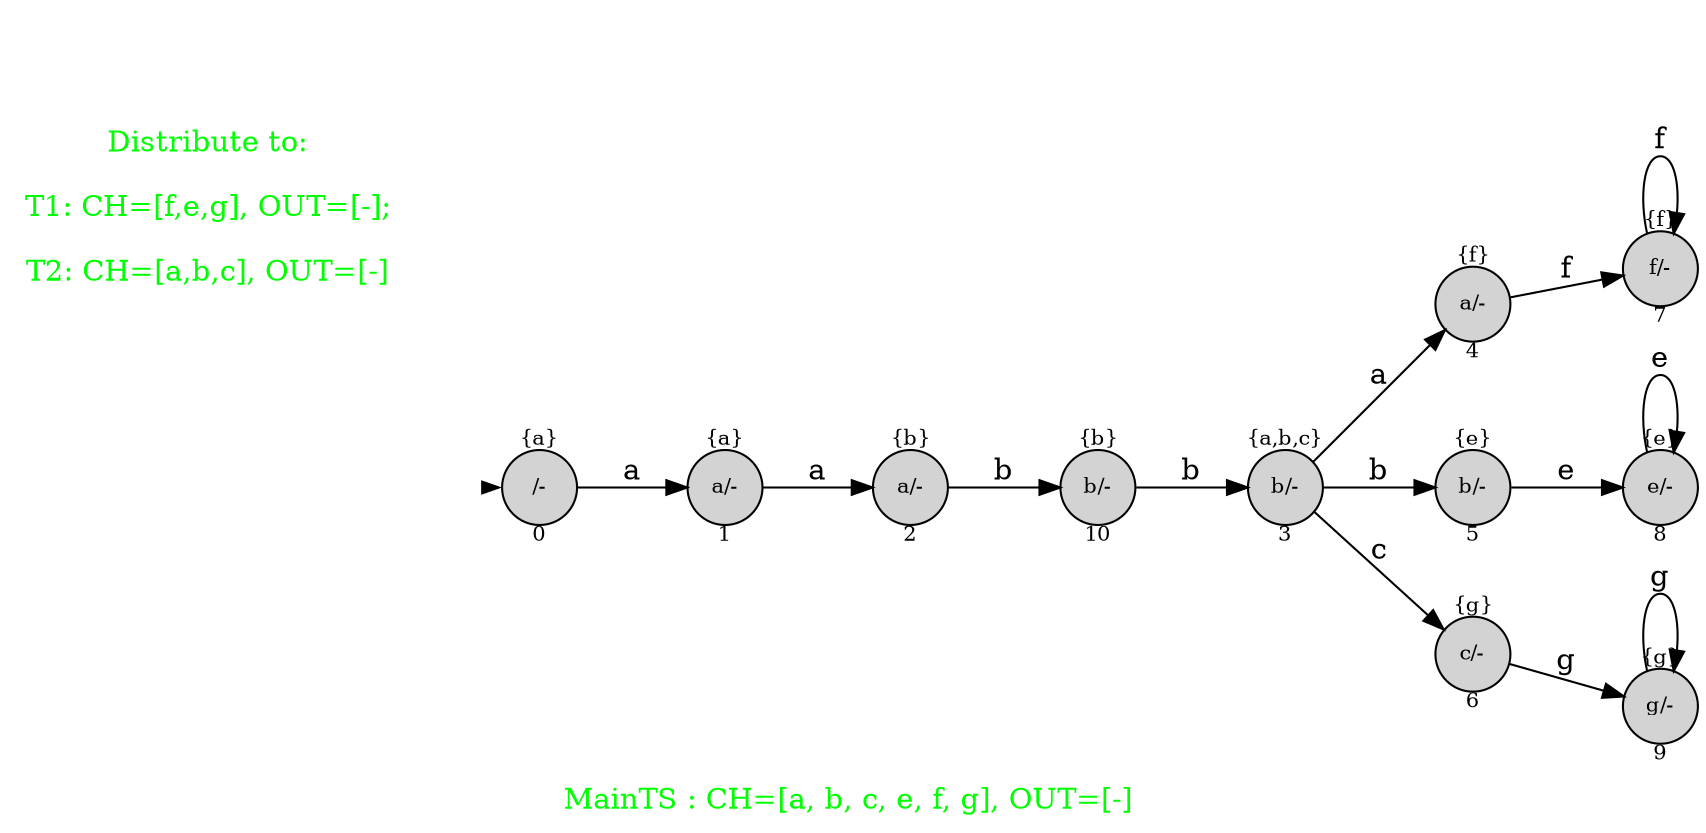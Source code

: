 digraph G {
graph [fontcolor="green",fontsize=14,rankdir=LR,ranksep=0.6,nodesep=0.5,label="
MainTS : CH=[a, b, c, e, f, g], OUT=[-] "];

node[shape=circle, style=filled, fixedsize=true, fontsize=10];

init [shape=point,style=invis];
spec [fontcolor="green",fontsize=14,peripheries=0,shape=square,fixedsize=false,style="",label="Distribute to:

T1: CH=[f,e,g], OUT=[-];

T2: CH=[a,b,c], OUT=[-]"];
	3[label="{a,b,c}

b/-

3"];

	4[label="{f}

a/-

4"];

	9[label="{g}

g/-

9"];

	5[label="{e}

b/-

5"];

	0[label="{a}

/-

0"];

	2[label="{b}

a/-

2"];

10[label="{b}

b/-

10"];

	6[label="{g}

c/-

6"];

	8[label="{e}

e/-

8"];

	7[label="{f}

f/-

7"];

	1[label="{a}

a/-

1"];

	 init -> 0[penwidth=0,tooltip="initial state"];

	1 -> 2[label="a"];

	2 -> 10[label="b"];

	10 -> 3[label="b"];

	4 -> 7[label="f"];

	7 -> 7[label="f"];

	0 -> 1[label="a"];

	3 -> 4[label="a"];

	8 -> 8[label="e"];

	3 -> 5[label="b"];

	9 -> 9[label="g"];

	6 -> 9[label="g"];

	3 -> 6[label="c"];

	5 -> 8[label="e"];


}
